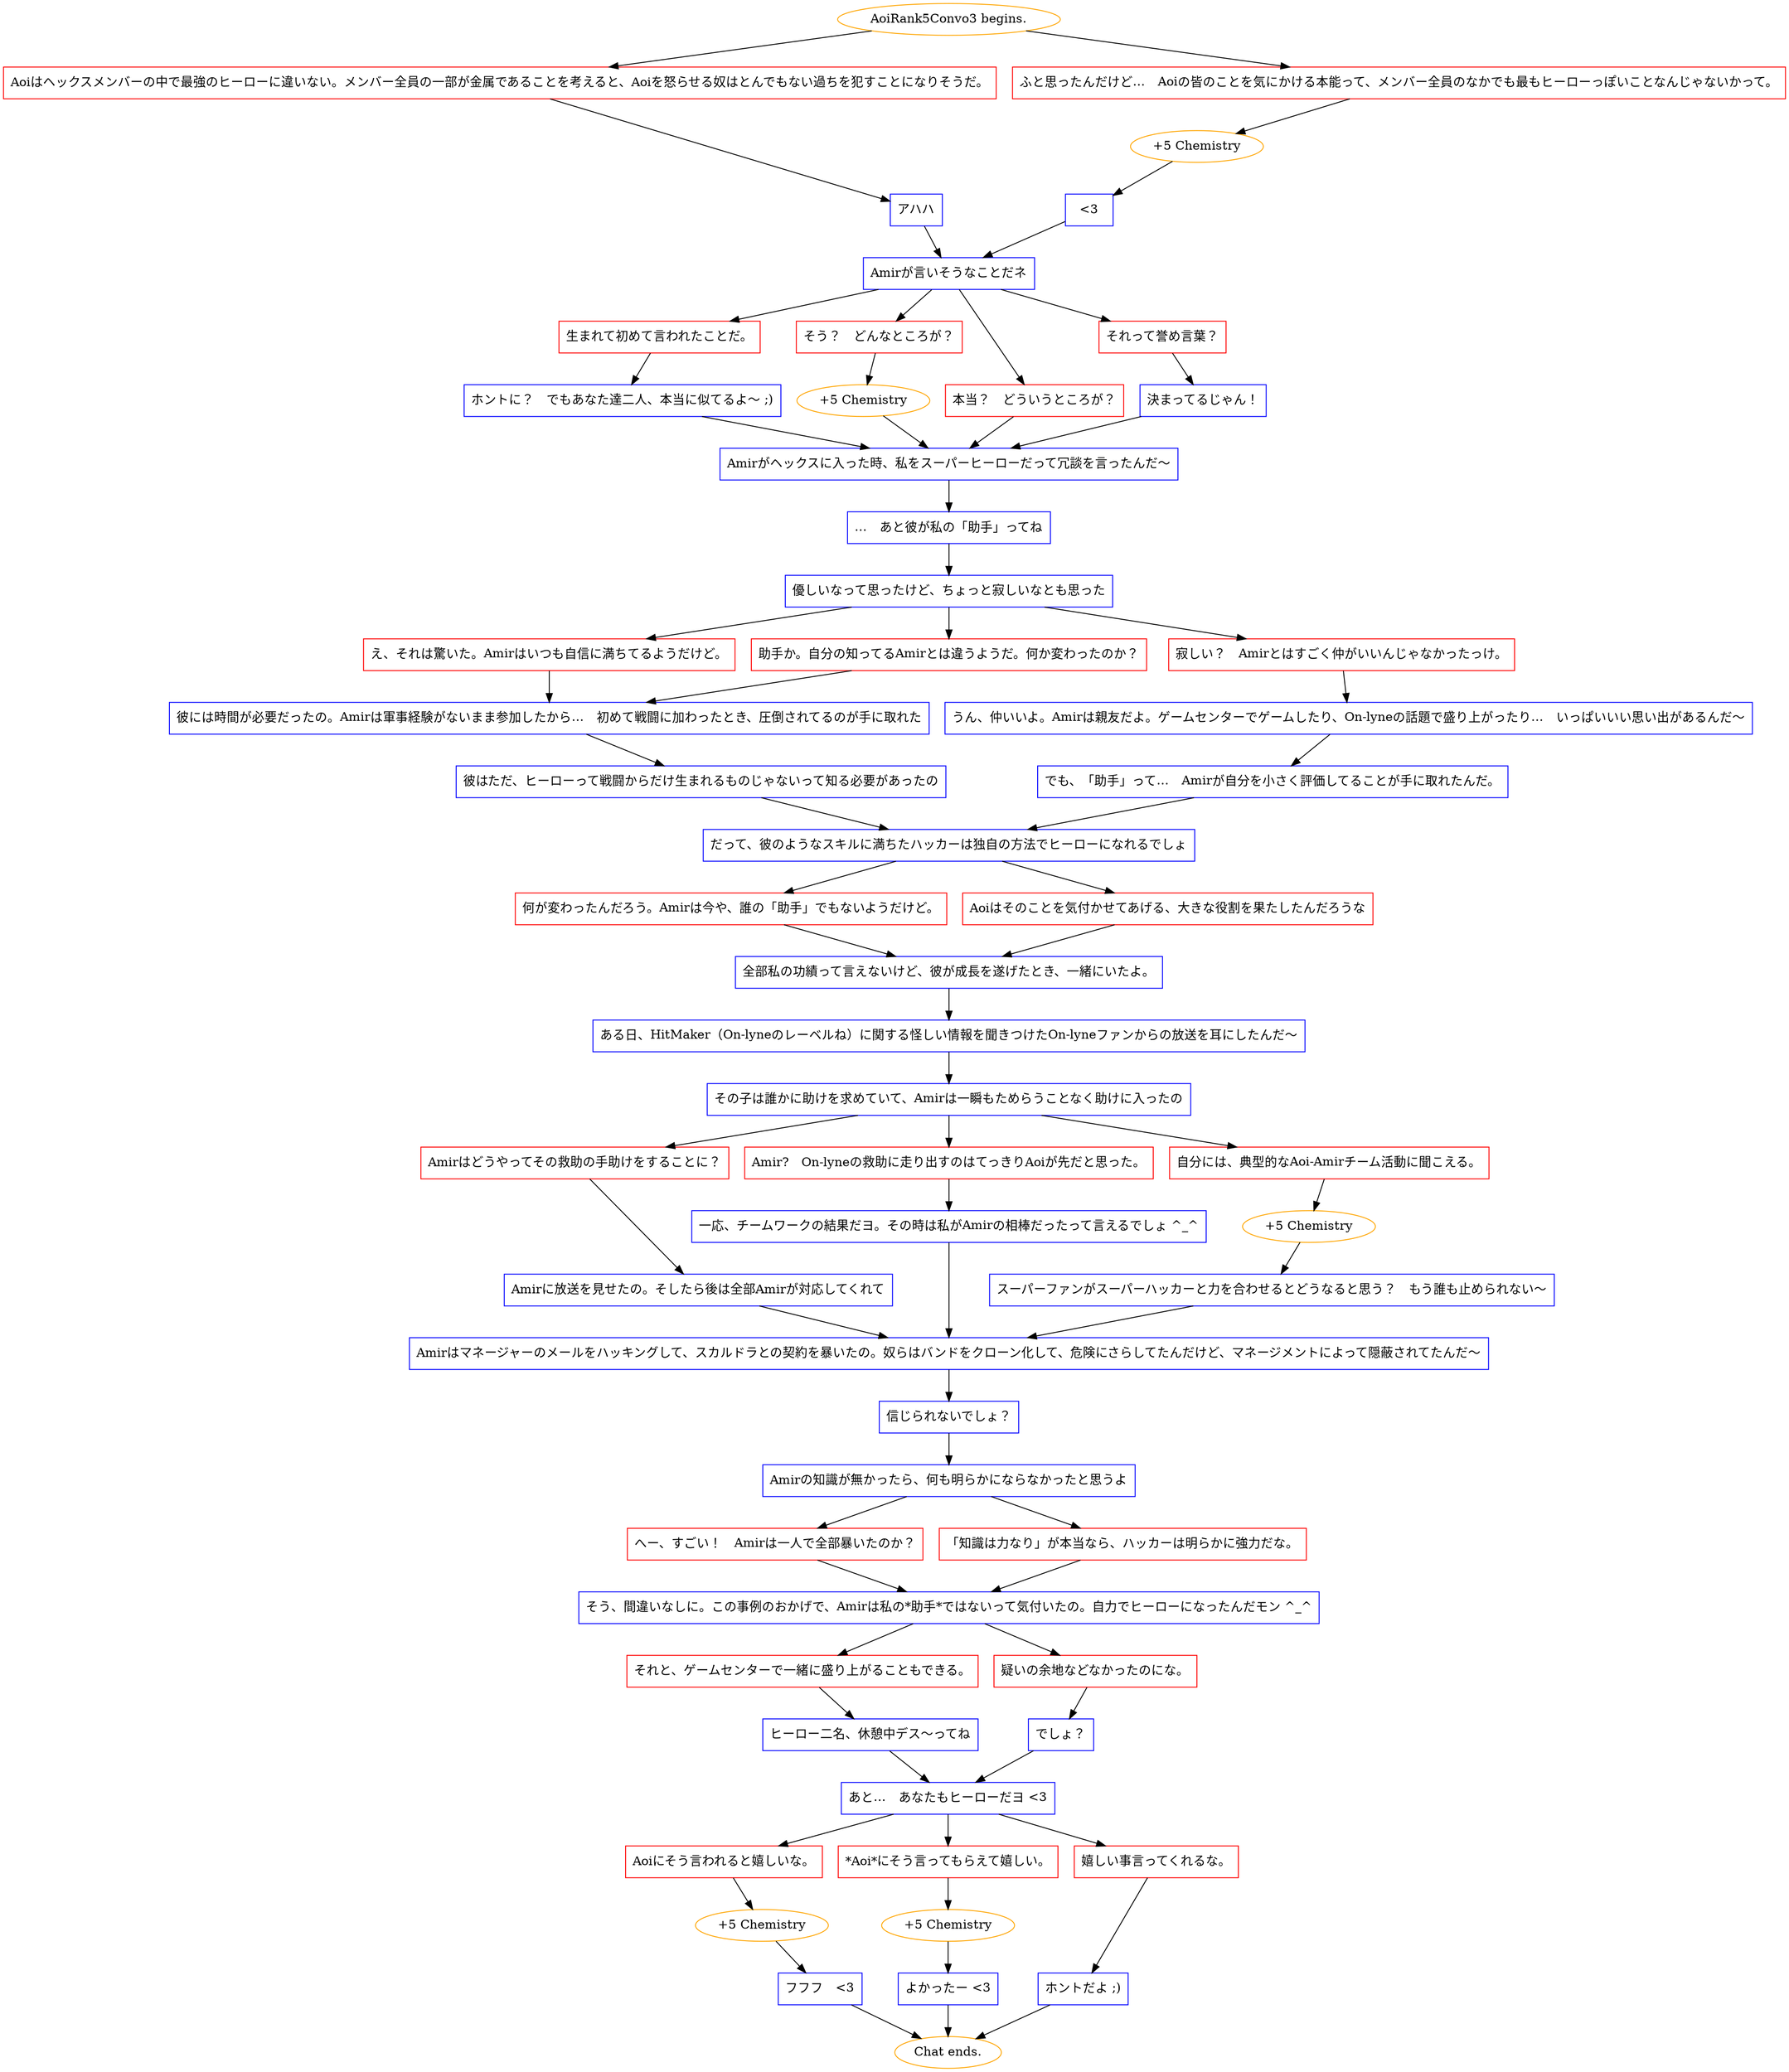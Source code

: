 digraph {
	"AoiRank5Convo3 begins." [color=orange];
		"AoiRank5Convo3 begins." -> j4182545368;
		"AoiRank5Convo3 begins." -> j3953282476;
	j4182545368 [label="Aoiはヘックスメンバーの中で最強のヒーローに違いない。メンバー全員の一部が金属であることを考えると、Aoiを怒らせる奴はとんでもない過ちを犯すことになりそうだ。",shape=box,color=red];
		j4182545368 -> j538163634;
	j3953282476 [label="ふと思ったんだけど…　Aoiの皆のことを気にかける本能って、メンバー全員のなかでも最もヒーローっぽいことなんじゃないかって。",shape=box,color=red];
		j3953282476 -> j3496785702;
	j538163634 [label="アハハ",shape=box,color=blue];
		j538163634 -> j888475350;
	j3496785702 [label="+5 Chemistry",color=orange];
		j3496785702 -> j2249884068;
	j888475350 [label="Amirが言いそうなことだネ",shape=box,color=blue];
		j888475350 -> j3695272088;
		j888475350 -> j2464938705;
		j888475350 -> j2481161264;
		j888475350 -> j978457407;
	j2249884068 [label="<3",shape=box,color=blue];
		j2249884068 -> j888475350;
	j3695272088 [label="生まれて初めて言われたことだ。",shape=box,color=red];
		j3695272088 -> j2546567909;
	j2464938705 [label="そう？　どんなところが？",shape=box,color=red];
		j2464938705 -> j3954783526;
	j2481161264 [label="本当？　どういうところが？",shape=box,color=red];
		j2481161264 -> j1661199289;
	j978457407 [label="それって誉め言葉？",shape=box,color=red];
		j978457407 -> j2869193968;
	j2546567909 [label="ホントに？　でもあなた達二人、本当に似てるよ～ ;)",shape=box,color=blue];
		j2546567909 -> j1661199289;
	j3954783526 [label="+5 Chemistry",color=orange];
		j3954783526 -> j1661199289;
	j1661199289 [label="Amirがヘックスに入った時、私をスーパーヒーローだって冗談を言ったんだ～",shape=box,color=blue];
		j1661199289 -> j1626488573;
	j2869193968 [label="決まってるじゃん！",shape=box,color=blue];
		j2869193968 -> j1661199289;
	j1626488573 [label="…　あと彼が私の「助手」ってね",shape=box,color=blue];
		j1626488573 -> j2678944754;
	j2678944754 [label="優しいなって思ったけど、ちょっと寂しいなとも思った",shape=box,color=blue];
		j2678944754 -> j3151375907;
		j2678944754 -> j1959117670;
		j2678944754 -> j321193101;
	j3151375907 [label="え、それは驚いた。Amirはいつも自信に満ちてるようだけど。",shape=box,color=red];
		j3151375907 -> j1006666824;
	j1959117670 [label="助手か。自分の知ってるAmirとは違うようだ。何か変わったのか？",shape=box,color=red];
		j1959117670 -> j1006666824;
	j321193101 [label="寂しい？　Amirとはすごく仲がいいんじゃなかったっけ。",shape=box,color=red];
		j321193101 -> j241267042;
	j1006666824 [label="彼には時間が必要だったの。Amirは軍事経験がないまま参加したから…　初めて戦闘に加わったとき、圧倒されてるのが手に取れた",shape=box,color=blue];
		j1006666824 -> j619426617;
	j241267042 [label="うん、仲いいよ。Amirは親友だよ。ゲームセンターでゲームしたり、On-lyneの話題で盛り上がったり…　いっぱいいい思い出があるんだ～",shape=box,color=blue];
		j241267042 -> j328909800;
	j619426617 [label="彼はただ、ヒーローって戦闘からだけ生まれるものじゃないって知る必要があったの",shape=box,color=blue];
		j619426617 -> j3394526136;
	j328909800 [label="でも、「助手」って…　Amirが自分を小さく評価してることが手に取れたんだ。",shape=box,color=blue];
		j328909800 -> j3394526136;
	j3394526136 [label="だって、彼のようなスキルに満ちたハッカーは独自の方法でヒーローになれるでしょ",shape=box,color=blue];
		j3394526136 -> j2649908937;
		j3394526136 -> j3708756282;
	j2649908937 [label="何が変わったんだろう。Amirは今や、誰の「助手」でもないようだけど。",shape=box,color=red];
		j2649908937 -> j4144248496;
	j3708756282 [label="Aoiはそのことを気付かせてあげる、大きな役割を果たしたんだろうな",shape=box,color=red];
		j3708756282 -> j4144248496;
	j4144248496 [label="全部私の功績って言えないけど、彼が成長を遂げたとき、一緒にいたよ。",shape=box,color=blue];
		j4144248496 -> j1522150488;
	j1522150488 [label="ある日、HitMaker（On-lyneのレーベルね）に関する怪しい情報を聞きつけたOn-lyneファンからの放送を耳にしたんだ～",shape=box,color=blue];
		j1522150488 -> j995632511;
	j995632511 [label="その子は誰かに助けを求めていて、Amirは一瞬もためらうことなく助けに入ったの",shape=box,color=blue];
		j995632511 -> j2192868892;
		j995632511 -> j2883807892;
		j995632511 -> j1743262610;
	j2192868892 [label="Amirはどうやってその救助の手助けをすることに？",shape=box,color=red];
		j2192868892 -> j429086454;
	j2883807892 [label="Amir?　On-lyneの救助に走り出すのはてっきりAoiが先だと思った。",shape=box,color=red];
		j2883807892 -> j4134237559;
	j1743262610 [label="自分には、典型的なAoi-Amirチーム活動に聞こえる。",shape=box,color=red];
		j1743262610 -> j3441676309;
	j429086454 [label="Amirに放送を見せたの。そしたら後は全部Amirが対応してくれて",shape=box,color=blue];
		j429086454 -> j1928327740;
	j4134237559 [label="一応、チームワークの結果だヨ。その時は私がAmirの相棒だったって言えるでしょ ^_^",shape=box,color=blue];
		j4134237559 -> j1928327740;
	j3441676309 [label="+5 Chemistry",color=orange];
		j3441676309 -> j1464865615;
	j1928327740 [label="Amirはマネージャーのメールをハッキングして、スカルドラとの契約を暴いたの。奴らはバンドをクローン化して、危険にさらしてたんだけど、マネージメントによって隠蔽されてたんだ～",shape=box,color=blue];
		j1928327740 -> j1560591069;
	j1464865615 [label="スーパーファンがスーパーハッカーと力を合わせるとどうなると思う？　もう誰も止められない～",shape=box,color=blue];
		j1464865615 -> j1928327740;
	j1560591069 [label="信じられないでしょ？",shape=box,color=blue];
		j1560591069 -> j2257614634;
	j2257614634 [label="Amirの知識が無かったら、何も明らかにならなかったと思うよ",shape=box,color=blue];
		j2257614634 -> j2600448180;
		j2257614634 -> j4077709257;
	j2600448180 [label="へー、すごい！　Amirは一人で全部暴いたのか？",shape=box,color=red];
		j2600448180 -> j3191409251;
	j4077709257 [label="「知識は力なり」が本当なら、ハッカーは明らかに強力だな。",shape=box,color=red];
		j4077709257 -> j3191409251;
	j3191409251 [label="そう、間違いなしに。この事例のおかげで、Amirは私の*助手*ではないって気付いたの。自力でヒーローになったんだモン ^_^",shape=box,color=blue];
		j3191409251 -> j956754465;
		j3191409251 -> j248967982;
	j956754465 [label="それと、ゲームセンターで一緒に盛り上がることもできる。",shape=box,color=red];
		j956754465 -> j2384656478;
	j248967982 [label="疑いの余地などなかったのにな。",shape=box,color=red];
		j248967982 -> j2082128705;
	j2384656478 [label="ヒーロー二名、休憩中デス～ってね",shape=box,color=blue];
		j2384656478 -> j1448940324;
	j2082128705 [label="でしょ？",shape=box,color=blue];
		j2082128705 -> j1448940324;
	j1448940324 [label="あと…　あなたもヒーローだヨ <3",shape=box,color=blue];
		j1448940324 -> j707417921;
		j1448940324 -> j2130835639;
		j1448940324 -> j3526111876;
	j707417921 [label="Aoiにそう言われると嬉しいな。",shape=box,color=red];
		j707417921 -> j2501897676;
	j2130835639 [label="*Aoi*にそう言ってもらえて嬉しい。",shape=box,color=red];
		j2130835639 -> j2342922262;
	j3526111876 [label="嬉しい事言ってくれるな。",shape=box,color=red];
		j3526111876 -> j2156298593;
	j2501897676 [label="+5 Chemistry",color=orange];
		j2501897676 -> j3059151571;
	j2342922262 [label="+5 Chemistry",color=orange];
		j2342922262 -> j3885500857;
	j2156298593 [label="ホントだよ ;)",shape=box,color=blue];
		j2156298593 -> "Chat ends.";
	j3059151571 [label="フフフ　<3",shape=box,color=blue];
		j3059151571 -> "Chat ends.";
	j3885500857 [label="よかったー <3",shape=box,color=blue];
		j3885500857 -> "Chat ends.";
	"Chat ends." [color=orange];
}